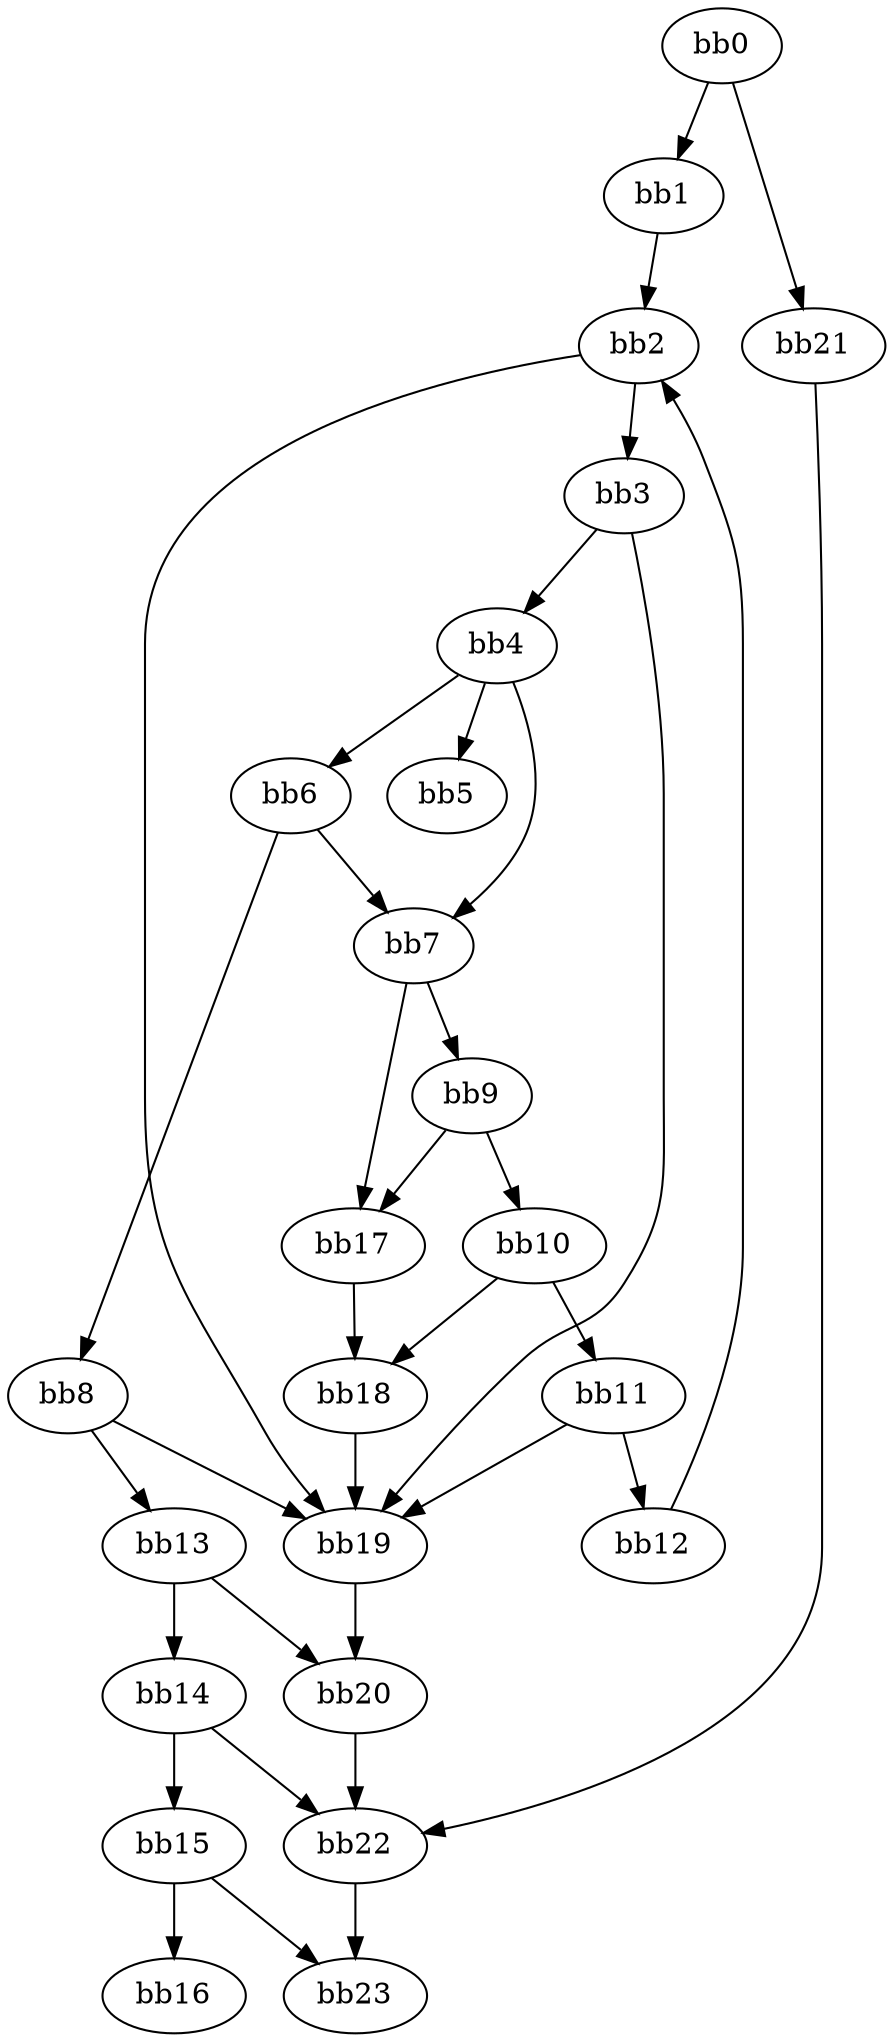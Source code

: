 digraph {
    0 [ label = "bb0\l" ]
    1 [ label = "bb1\l" ]
    2 [ label = "bb2\l" ]
    3 [ label = "bb3\l" ]
    4 [ label = "bb4\l" ]
    5 [ label = "bb5\l" ]
    6 [ label = "bb6\l" ]
    7 [ label = "bb7\l" ]
    8 [ label = "bb8\l" ]
    9 [ label = "bb9\l" ]
    10 [ label = "bb10\l" ]
    11 [ label = "bb11\l" ]
    12 [ label = "bb12\l" ]
    13 [ label = "bb13\l" ]
    14 [ label = "bb14\l" ]
    15 [ label = "bb15\l" ]
    16 [ label = "bb16\l" ]
    17 [ label = "bb17\l" ]
    18 [ label = "bb18\l" ]
    19 [ label = "bb19\l" ]
    20 [ label = "bb20\l" ]
    21 [ label = "bb21\l" ]
    22 [ label = "bb22\l" ]
    23 [ label = "bb23\l" ]
    0 -> 1 [ ]
    0 -> 21 [ ]
    1 -> 2 [ ]
    2 -> 3 [ ]
    2 -> 19 [ ]
    3 -> 4 [ ]
    3 -> 19 [ ]
    4 -> 5 [ ]
    4 -> 6 [ ]
    4 -> 7 [ ]
    6 -> 7 [ ]
    6 -> 8 [ ]
    7 -> 9 [ ]
    7 -> 17 [ ]
    8 -> 13 [ ]
    8 -> 19 [ ]
    9 -> 10 [ ]
    9 -> 17 [ ]
    10 -> 11 [ ]
    10 -> 18 [ ]
    11 -> 12 [ ]
    11 -> 19 [ ]
    12 -> 2 [ ]
    13 -> 14 [ ]
    13 -> 20 [ ]
    14 -> 15 [ ]
    14 -> 22 [ ]
    15 -> 16 [ ]
    15 -> 23 [ ]
    17 -> 18 [ ]
    18 -> 19 [ ]
    19 -> 20 [ ]
    20 -> 22 [ ]
    21 -> 22 [ ]
    22 -> 23 [ ]
}

